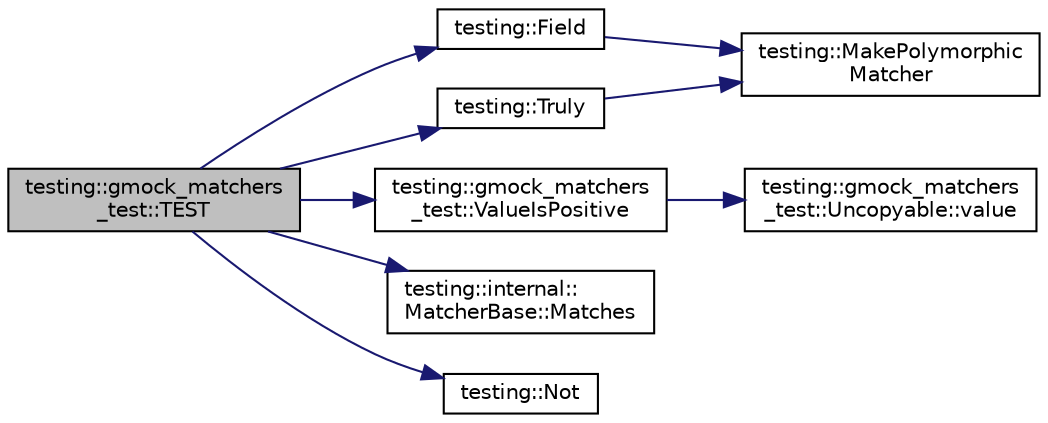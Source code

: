 digraph "testing::gmock_matchers_test::TEST"
{
  edge [fontname="Helvetica",fontsize="10",labelfontname="Helvetica",labelfontsize="10"];
  node [fontname="Helvetica",fontsize="10",shape=record];
  rankdir="LR";
  Node1064 [label="testing::gmock_matchers\l_test::TEST",height=0.2,width=0.4,color="black", fillcolor="grey75", style="filled", fontcolor="black"];
  Node1064 -> Node1065 [color="midnightblue",fontsize="10",style="solid",fontname="Helvetica"];
  Node1065 [label="testing::Field",height=0.2,width=0.4,color="black", fillcolor="white", style="filled",URL="$d0/d75/namespacetesting.html#a4df3849391696aa93ac3a7703a717c2a"];
  Node1065 -> Node1066 [color="midnightblue",fontsize="10",style="solid",fontname="Helvetica"];
  Node1066 [label="testing::MakePolymorphic\lMatcher",height=0.2,width=0.4,color="black", fillcolor="white", style="filled",URL="$d0/d75/namespacetesting.html#a667ca94f190ec2e17ee2fbfdb7d3da04"];
  Node1064 -> Node1067 [color="midnightblue",fontsize="10",style="solid",fontname="Helvetica"];
  Node1067 [label="testing::Truly",height=0.2,width=0.4,color="black", fillcolor="white", style="filled",URL="$d0/d75/namespacetesting.html#a5faf05cfaae6074439960048e478b1c8"];
  Node1067 -> Node1066 [color="midnightblue",fontsize="10",style="solid",fontname="Helvetica"];
  Node1064 -> Node1068 [color="midnightblue",fontsize="10",style="solid",fontname="Helvetica"];
  Node1068 [label="testing::gmock_matchers\l_test::ValueIsPositive",height=0.2,width=0.4,color="black", fillcolor="white", style="filled",URL="$d5/de1/namespacetesting_1_1gmock__matchers__test.html#a7c429b4fa8a7835724d9e28033e908b2"];
  Node1068 -> Node1069 [color="midnightblue",fontsize="10",style="solid",fontname="Helvetica"];
  Node1069 [label="testing::gmock_matchers\l_test::Uncopyable::value",height=0.2,width=0.4,color="black", fillcolor="white", style="filled",URL="$d7/da6/classtesting_1_1gmock__matchers__test_1_1_uncopyable.html#a23512131b948e40ded06555848829866"];
  Node1064 -> Node1070 [color="midnightblue",fontsize="10",style="solid",fontname="Helvetica"];
  Node1070 [label="testing::internal::\lMatcherBase::Matches",height=0.2,width=0.4,color="black", fillcolor="white", style="filled",URL="$df/d93/classtesting_1_1internal_1_1_matcher_base.html#a3b479673ff40cac1a7d548e91d789cb2"];
  Node1064 -> Node1071 [color="midnightblue",fontsize="10",style="solid",fontname="Helvetica"];
  Node1071 [label="testing::Not",height=0.2,width=0.4,color="black", fillcolor="white", style="filled",URL="$d0/d75/namespacetesting.html#a3d7d0dda7e51b13fe2f5aa28e23ed6b6"];
}
